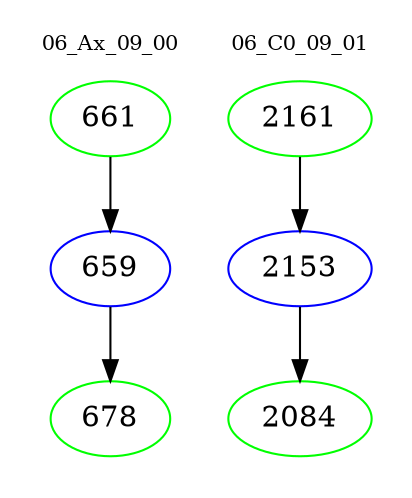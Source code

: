 digraph{
subgraph cluster_0 {
color = white
label = "06_Ax_09_00";
fontsize=10;
T0_661 [label="661", color="green"]
T0_661 -> T0_659 [color="black"]
T0_659 [label="659", color="blue"]
T0_659 -> T0_678 [color="black"]
T0_678 [label="678", color="green"]
}
subgraph cluster_1 {
color = white
label = "06_C0_09_01";
fontsize=10;
T1_2161 [label="2161", color="green"]
T1_2161 -> T1_2153 [color="black"]
T1_2153 [label="2153", color="blue"]
T1_2153 -> T1_2084 [color="black"]
T1_2084 [label="2084", color="green"]
}
}
